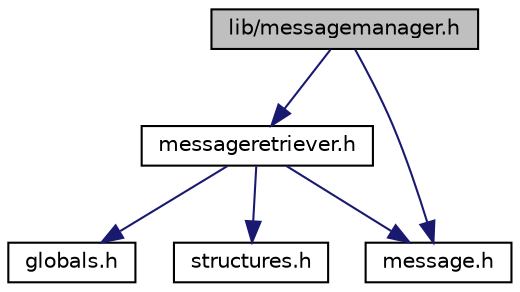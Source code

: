 digraph "lib/messagemanager.h"
{
 // LATEX_PDF_SIZE
  edge [fontname="Helvetica",fontsize="10",labelfontname="Helvetica",labelfontsize="10"];
  node [fontname="Helvetica",fontsize="10",shape=record];
  Node1 [label="lib/messagemanager.h",height=0.2,width=0.4,color="black", fillcolor="grey75", style="filled", fontcolor="black",tooltip="This file contains the interface for how incoming messages will be handled."];
  Node1 -> Node2 [color="midnightblue",fontsize="10",style="solid",fontname="Helvetica"];
  Node2 [label="messageretriever.h",height=0.2,width=0.4,color="black", fillcolor="white", style="filled",URL="$lib_2messageretriever_8h.html",tooltip="Message retriever base class for the led light strip."];
  Node2 -> Node3 [color="midnightblue",fontsize="10",style="solid",fontname="Helvetica"];
  Node3 [label="globals.h",height=0.2,width=0.4,color="black", fillcolor="white", style="filled",URL="$lib_2globals_8h_source.html",tooltip=" "];
  Node2 -> Node4 [color="midnightblue",fontsize="10",style="solid",fontname="Helvetica"];
  Node4 [label="message.h",height=0.2,width=0.4,color="black", fillcolor="white", style="filled",URL="$lib_2message_8h.html",tooltip="This is where the message parsing happens."];
  Node2 -> Node5 [color="midnightblue",fontsize="10",style="solid",fontname="Helvetica"];
  Node5 [label="structures.h",height=0.2,width=0.4,color="black", fillcolor="white", style="filled",URL="$lib_2structures_8h.html",tooltip="Declerations of data structures that can be used throughout this project."];
  Node1 -> Node4 [color="midnightblue",fontsize="10",style="solid",fontname="Helvetica"];
}
